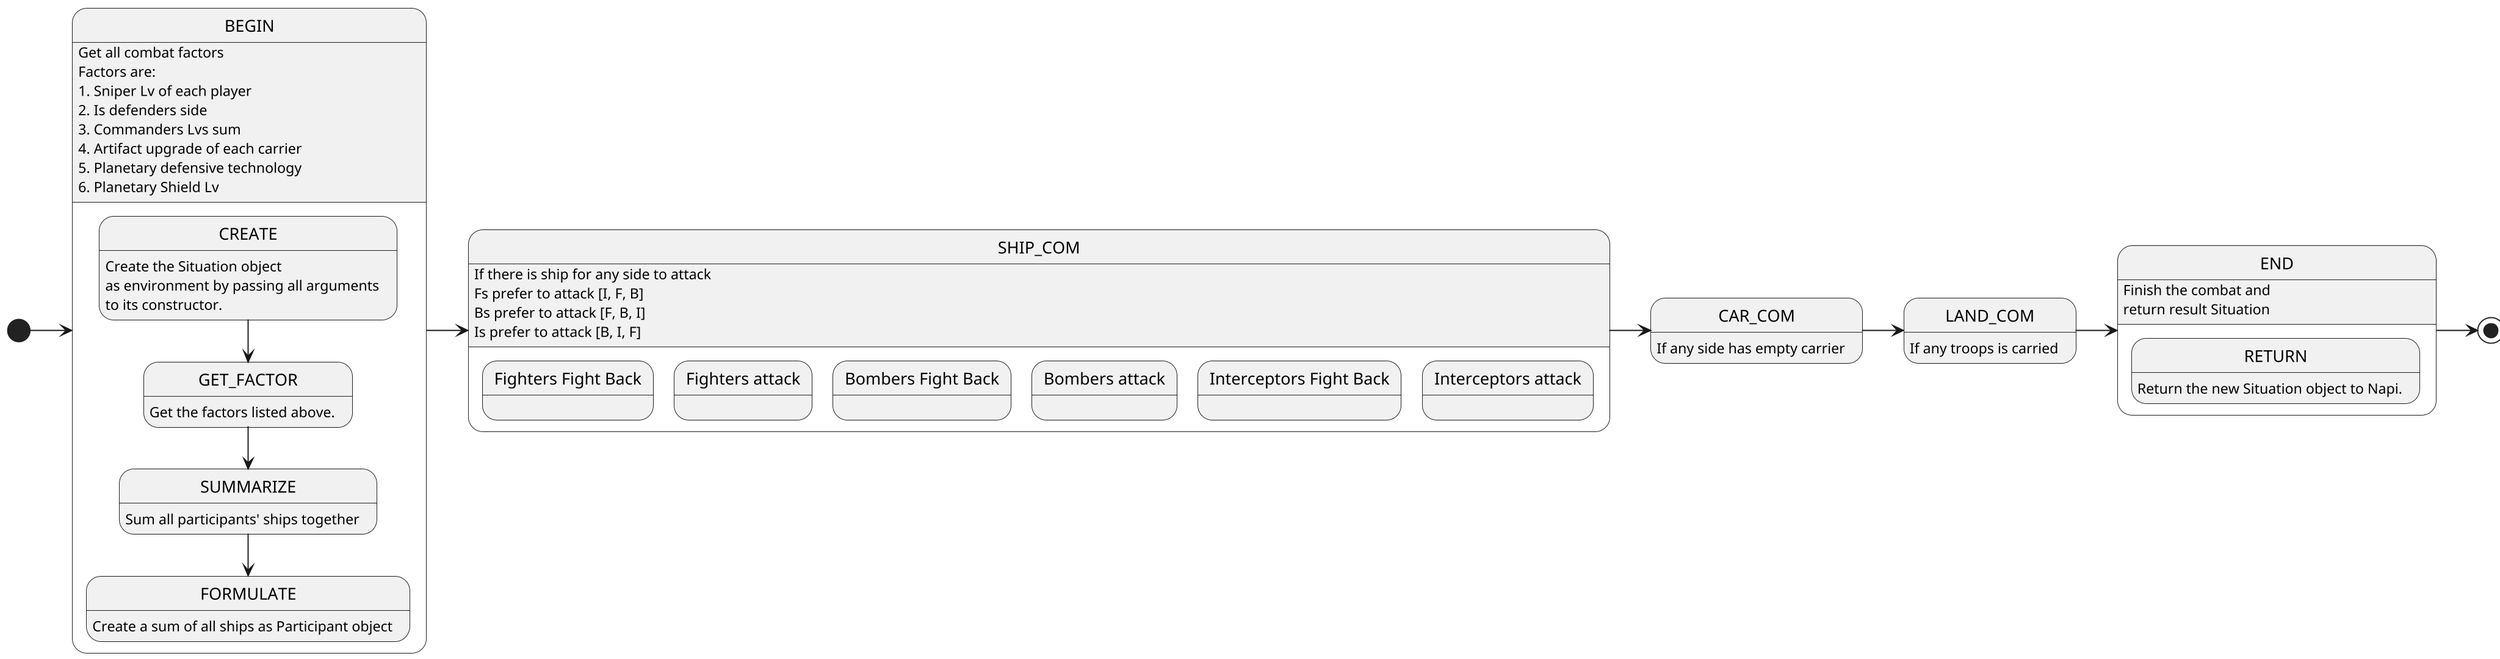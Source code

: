 @@startuml
scale 1920 width
scale 1080 height

' Pragmas
[*] -> BEGIN
BEGIN -> SHIP_COM
SHIP_COM -> CAR_COM
CAR_COM -> LAND_COM
LAND_COM -> END
END ->[*]

' Docs
BEGIN: Get all combat factors
BEGIN: Factors are:
BEGIN: 1. Sniper Lv of each player
BEGIN: 2. Is defenders side
BEGIN: 3. Commanders Lvs sum
BEGIN: 4. Artifact upgrade of each carrier
BEGIN: 5. Planetary defensive technology
BEGIN: 6. Planetary Shield Lv
SHIP_COM: If there is ship for any side to attack
SHIP_COM: Fs prefer to attack [I, F, B]
SHIP_COM: Bs prefer to attack [F, B, I]
SHIP_COM: Is prefer to attack [B, I, F]
CAR_COM: If any side has empty carrier
LAND_COM: If any troops is carried
END: Finish the combat and\nreturn result Situation

' Details
state BEGIN{
    ' Pragmas
    CREATE --> GET_FACTOR
    GET_FACTOR --> SUMMARIZE
    SUMMARIZE -->FORMULATE

    ' Docs
    CREATE: Create the Situation object
    CREATE: as environment by passing all arguments
    CREATE: to its constructor.
    GET_FACTOR: Get the factors listed above.
    SUMMARIZE: Sum all participants' ships together
    FORMULATE: Create a sum of all ships as Participant object
}



state SHIP_COM{
    ' Declarations
    state "Fighters Fight Back" as fd
    state "Fighters attack" as fa
    state "Bombers Fight Back" as bd
    state "Bombers attack" as ba
    state "Interceptors Fight Back" as id
    state "Interceptors attack" as ia
    ' Pragmas
    
    ' Docs
}

state CAR_COM{
    ' Pragmas
    
    ' Docs

}

state LAND_COM{
    ' Pragmas
    
    ' Docs

}

state END{
    ' Pragmas
    
    ' Docs
    RETURN: Return the new Situation object to Napi.
}
@@enduml